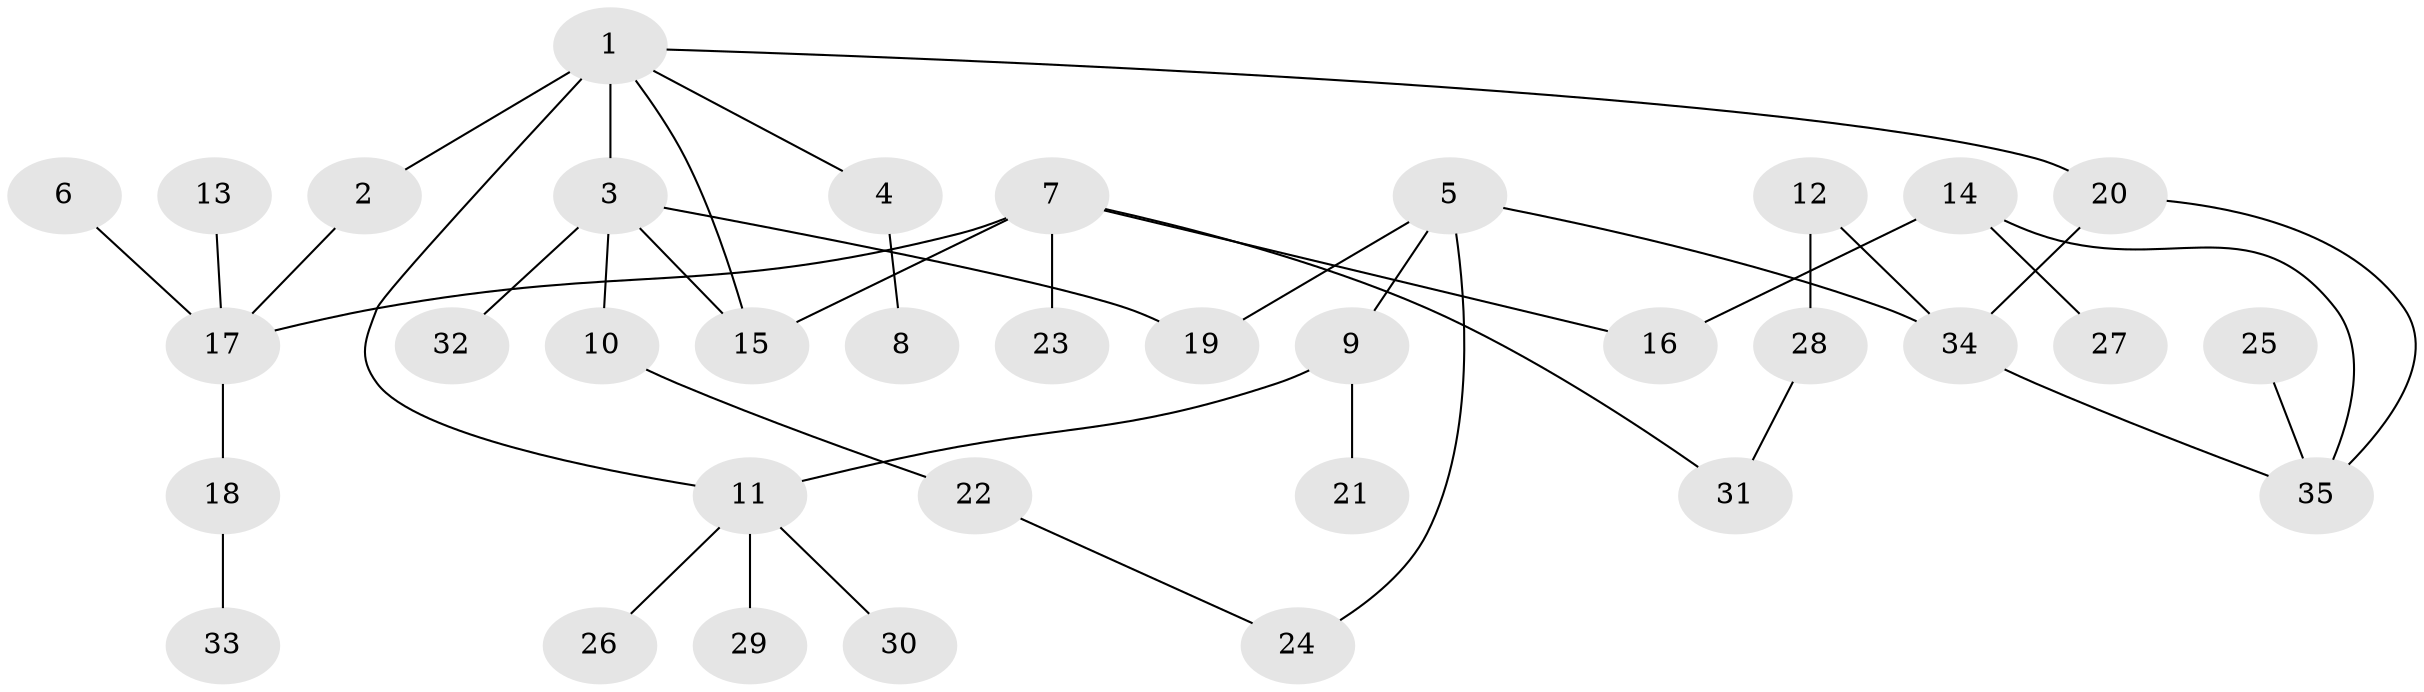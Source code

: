 // original degree distribution, {5: 0.043478260869565216, 4: 0.08695652173913043, 3: 0.13043478260869565, 2: 0.42028985507246375, 6: 0.028985507246376812, 1: 0.2898550724637681}
// Generated by graph-tools (version 1.1) at 2025/01/03/09/25 03:01:02]
// undirected, 35 vertices, 42 edges
graph export_dot {
graph [start="1"]
  node [color=gray90,style=filled];
  1;
  2;
  3;
  4;
  5;
  6;
  7;
  8;
  9;
  10;
  11;
  12;
  13;
  14;
  15;
  16;
  17;
  18;
  19;
  20;
  21;
  22;
  23;
  24;
  25;
  26;
  27;
  28;
  29;
  30;
  31;
  32;
  33;
  34;
  35;
  1 -- 2 [weight=2.0];
  1 -- 3 [weight=1.0];
  1 -- 4 [weight=1.0];
  1 -- 11 [weight=1.0];
  1 -- 15 [weight=1.0];
  1 -- 20 [weight=1.0];
  2 -- 17 [weight=1.0];
  3 -- 10 [weight=1.0];
  3 -- 15 [weight=1.0];
  3 -- 19 [weight=1.0];
  3 -- 32 [weight=1.0];
  4 -- 8 [weight=1.0];
  5 -- 9 [weight=1.0];
  5 -- 19 [weight=1.0];
  5 -- 24 [weight=1.0];
  5 -- 34 [weight=1.0];
  6 -- 17 [weight=1.0];
  7 -- 15 [weight=1.0];
  7 -- 16 [weight=1.0];
  7 -- 17 [weight=1.0];
  7 -- 23 [weight=1.0];
  7 -- 31 [weight=1.0];
  9 -- 11 [weight=1.0];
  9 -- 21 [weight=1.0];
  10 -- 22 [weight=1.0];
  11 -- 26 [weight=1.0];
  11 -- 29 [weight=1.0];
  11 -- 30 [weight=1.0];
  12 -- 28 [weight=1.0];
  12 -- 34 [weight=1.0];
  13 -- 17 [weight=1.0];
  14 -- 16 [weight=1.0];
  14 -- 27 [weight=1.0];
  14 -- 35 [weight=1.0];
  17 -- 18 [weight=1.0];
  18 -- 33 [weight=1.0];
  20 -- 34 [weight=2.0];
  20 -- 35 [weight=1.0];
  22 -- 24 [weight=1.0];
  25 -- 35 [weight=1.0];
  28 -- 31 [weight=1.0];
  34 -- 35 [weight=1.0];
}
